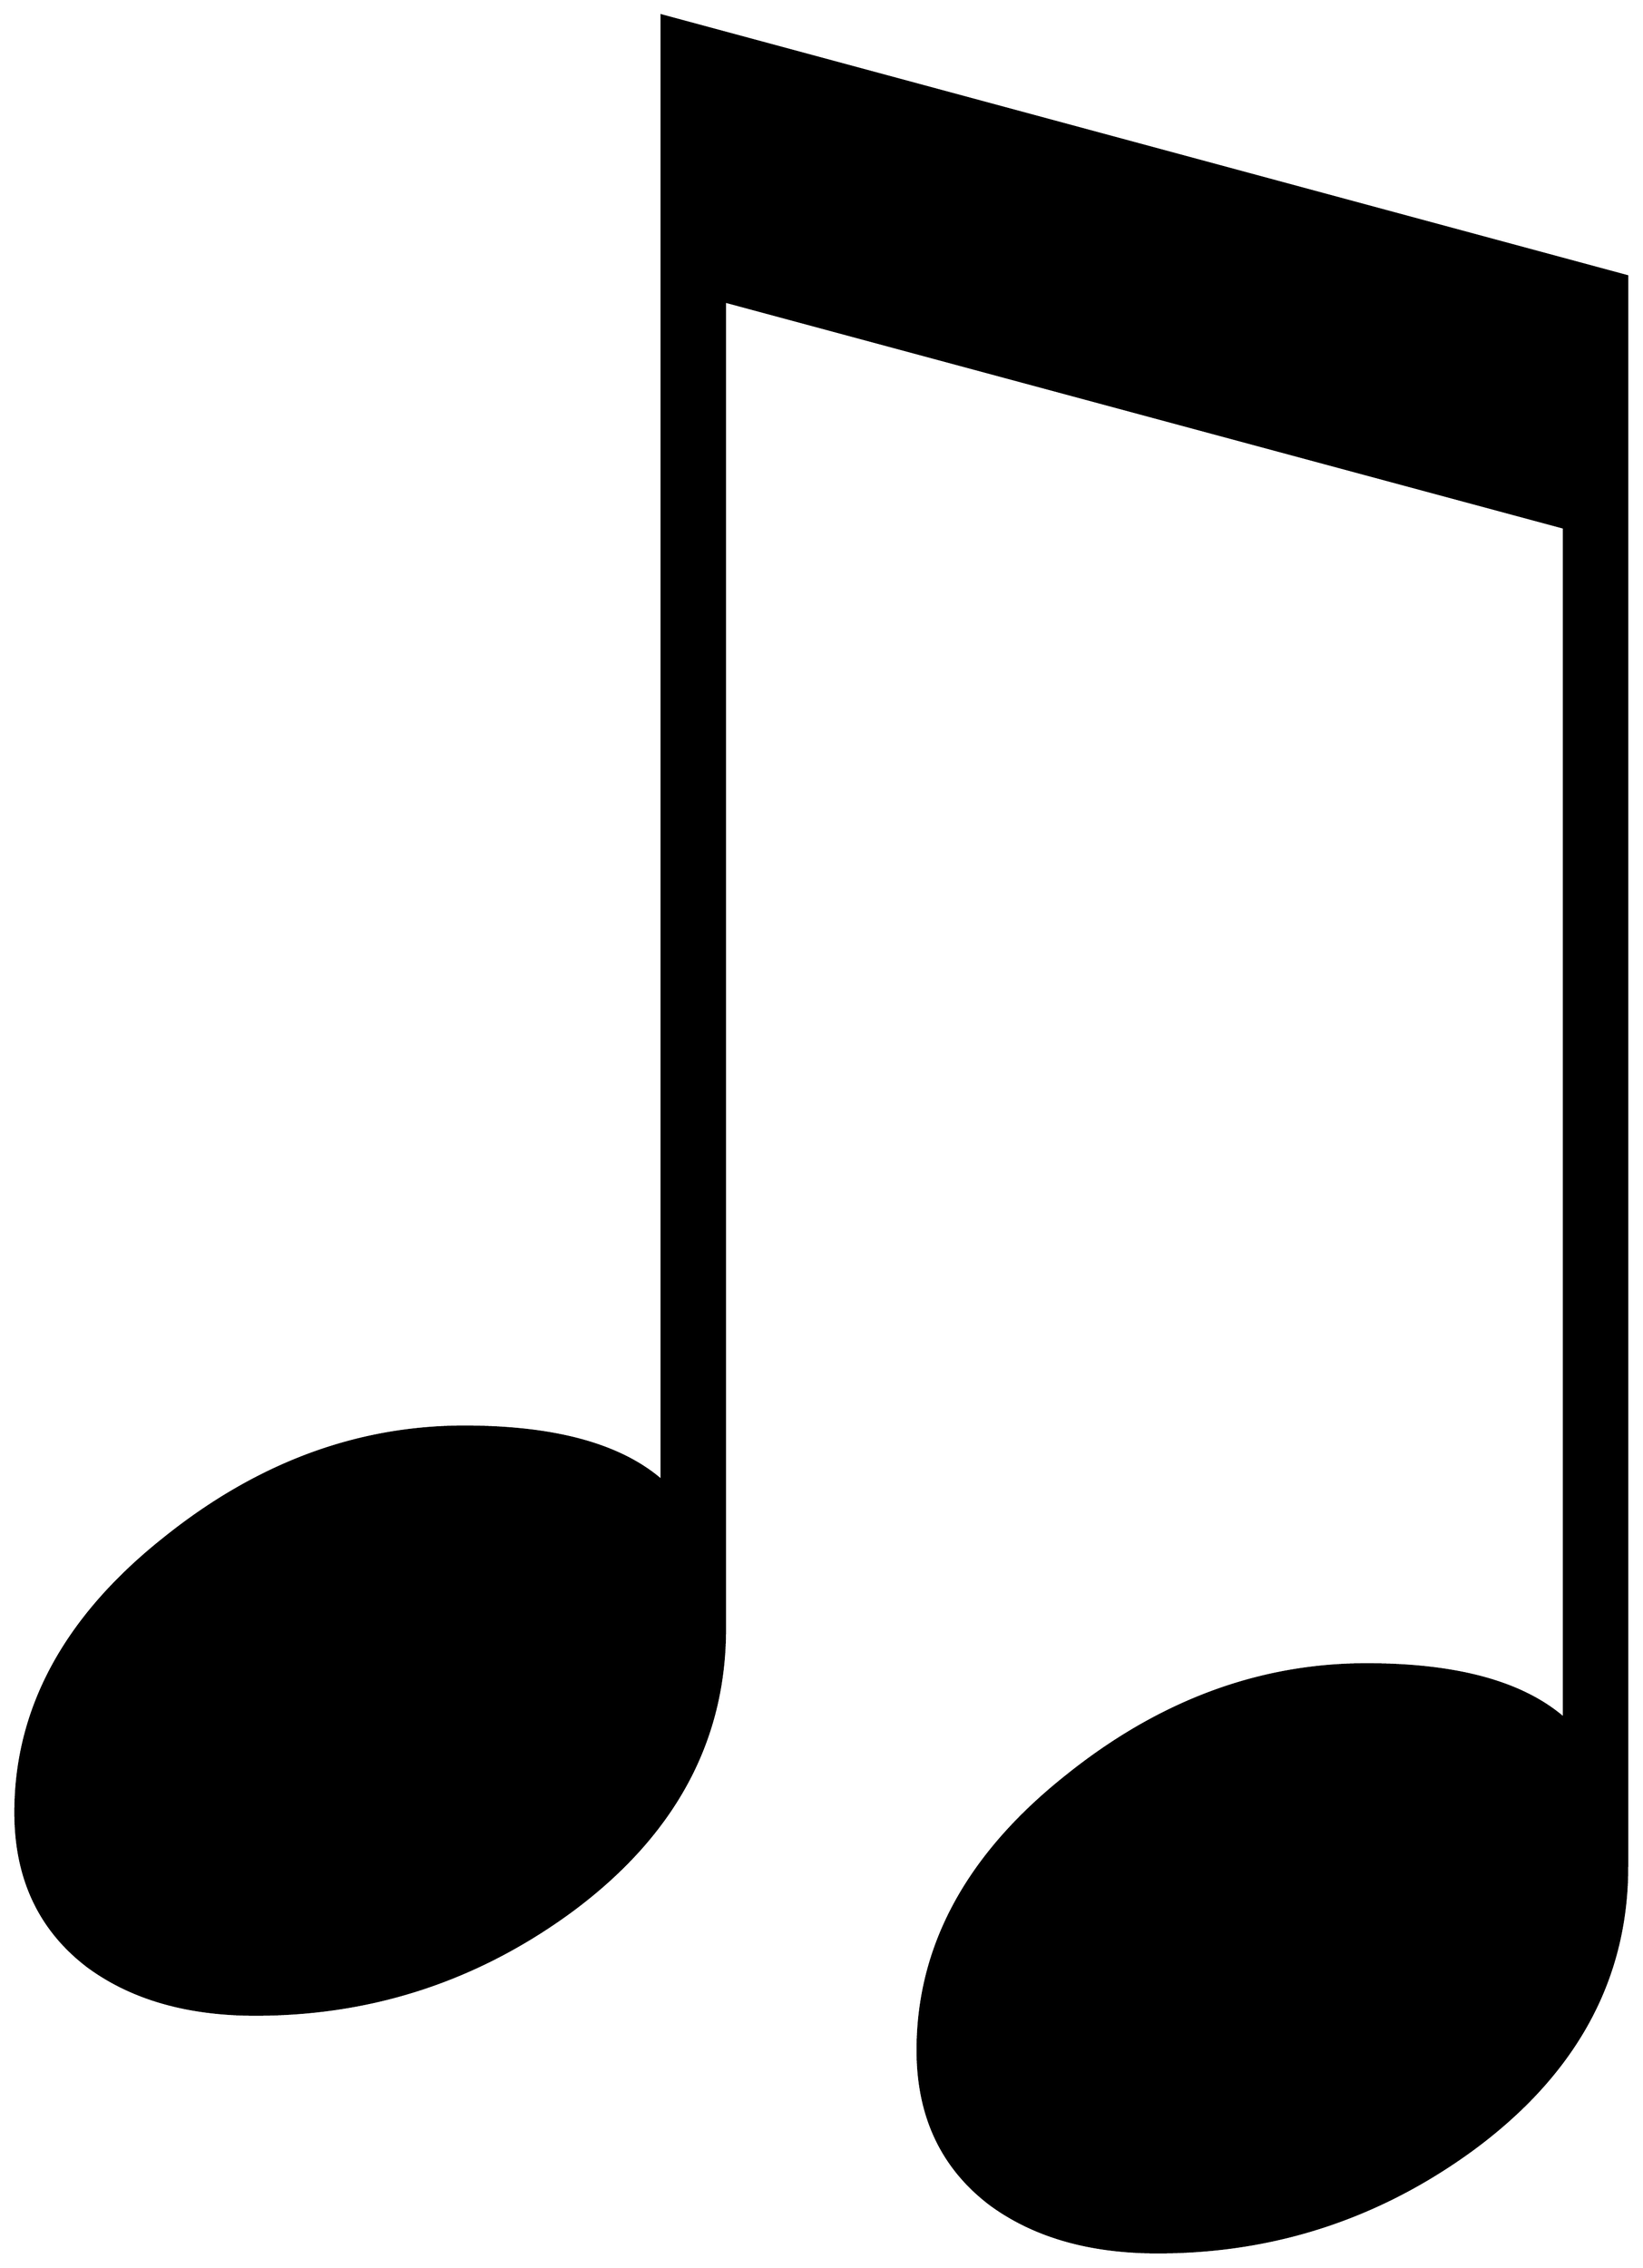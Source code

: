 


\begin{tikzpicture}[y=0.80pt, x=0.80pt, yscale=-1.0, xscale=1.0, inner sep=0pt, outer sep=0pt]
\begin{scope}[shift={(100.0,1706.0)},nonzero rule]
  \path[draw=.,fill=.,line width=1.600pt] (1454.0,56.0) .. controls
    (1454.0,154.0) and (1409.333,236.0) .. (1320.0,302.0) ..
    controls (1238.0,362.0) and (1146.333,392.0) .. (1045.0,392.0)
    .. controls (985.667,392.0) and (937.0,378.0) .. (899.0,350.0)
    .. controls (857.0,318.0) and (836.0,273.333) .. (836.0,216.0)
    .. controls (836.0,125.333) and (879.333,45.667) .. (966.0,-23.0)
    .. controls (1046.667,-87.667) and (1133.667,-120.0) ..
    (1227.0,-120.0) .. controls (1305.667,-120.0) and
    (1363.0,-104.333) .. (1399.0,-73.0) -- (1399.0,-1110.0) --
    (668.0,-1307.0) -- (668.0,-151.0) .. controls (668.0,-53.0)
    and (623.333,29.0) .. (534.0,95.0) .. controls (452.0,155.0)
    and (360.333,185.0) .. (259.0,185.0) .. controls (199.667,185.0)
    and (151.0,171.0) .. (113.0,143.0) .. controls (71.0,111.0)
    and (50.0,66.333) .. (50.0,9.0) .. controls (50.0,-81.667) and
    (93.333,-161.333) .. (180.0,-230.0) .. controls (260.667,-294.667)
    and (347.667,-327.0) .. (441.0,-327.0) .. controls
    (519.667,-327.0) and (577.0,-311.333) .. (613.0,-280.0) --
    (613.0,-1556.0) -- (1454.0,-1329.0) -- (1454.0,56.0) --
    cycle;
\end{scope}

\end{tikzpicture}

